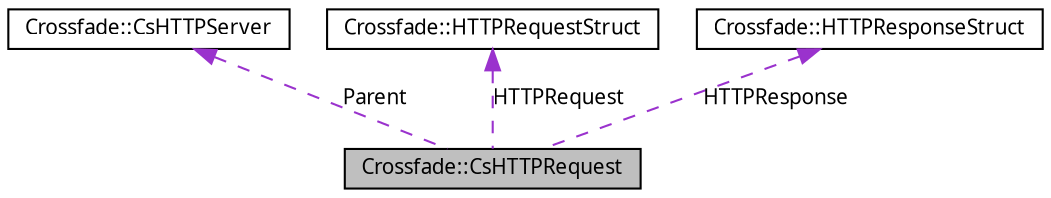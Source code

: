 digraph G
{
  edge [fontname="FreeSans.ttf",fontsize=10,labelfontname="FreeSans.ttf",labelfontsize=10];
  node [fontname="FreeSans.ttf",fontsize=10,shape=record];
  Node1 [label="Crossfade::CsHTTPRequest",height=0.2,width=0.4,color="black", fillcolor="grey75", style="filled" fontcolor="black"];
  Node2 -> Node1 [dir=back,color="darkorchid3",fontsize=10,style="dashed",label="Parent",fontname="FreeSans.ttf"];
  Node2 [label="Crossfade::CsHTTPServer",height=0.2,width=0.4,color="black", fillcolor="white", style="filled",URL="$class_crossfade_1_1_cs_h_t_t_p_server.html",tooltip="Summary description for CsHTTPServer."];
  Node3 -> Node1 [dir=back,color="darkorchid3",fontsize=10,style="dashed",label="HTTPRequest",fontname="FreeSans.ttf"];
  Node3 [label="Crossfade::HTTPRequestStruct",height=0.2,width=0.4,color="black", fillcolor="white", style="filled",URL="$struct_crossfade_1_1_h_t_t_p_request_struct.html"];
  Node4 -> Node1 [dir=back,color="darkorchid3",fontsize=10,style="dashed",label="HTTPResponse",fontname="FreeSans.ttf"];
  Node4 [label="Crossfade::HTTPResponseStruct",height=0.2,width=0.4,color="black", fillcolor="white", style="filled",URL="$struct_crossfade_1_1_h_t_t_p_response_struct.html"];
}
